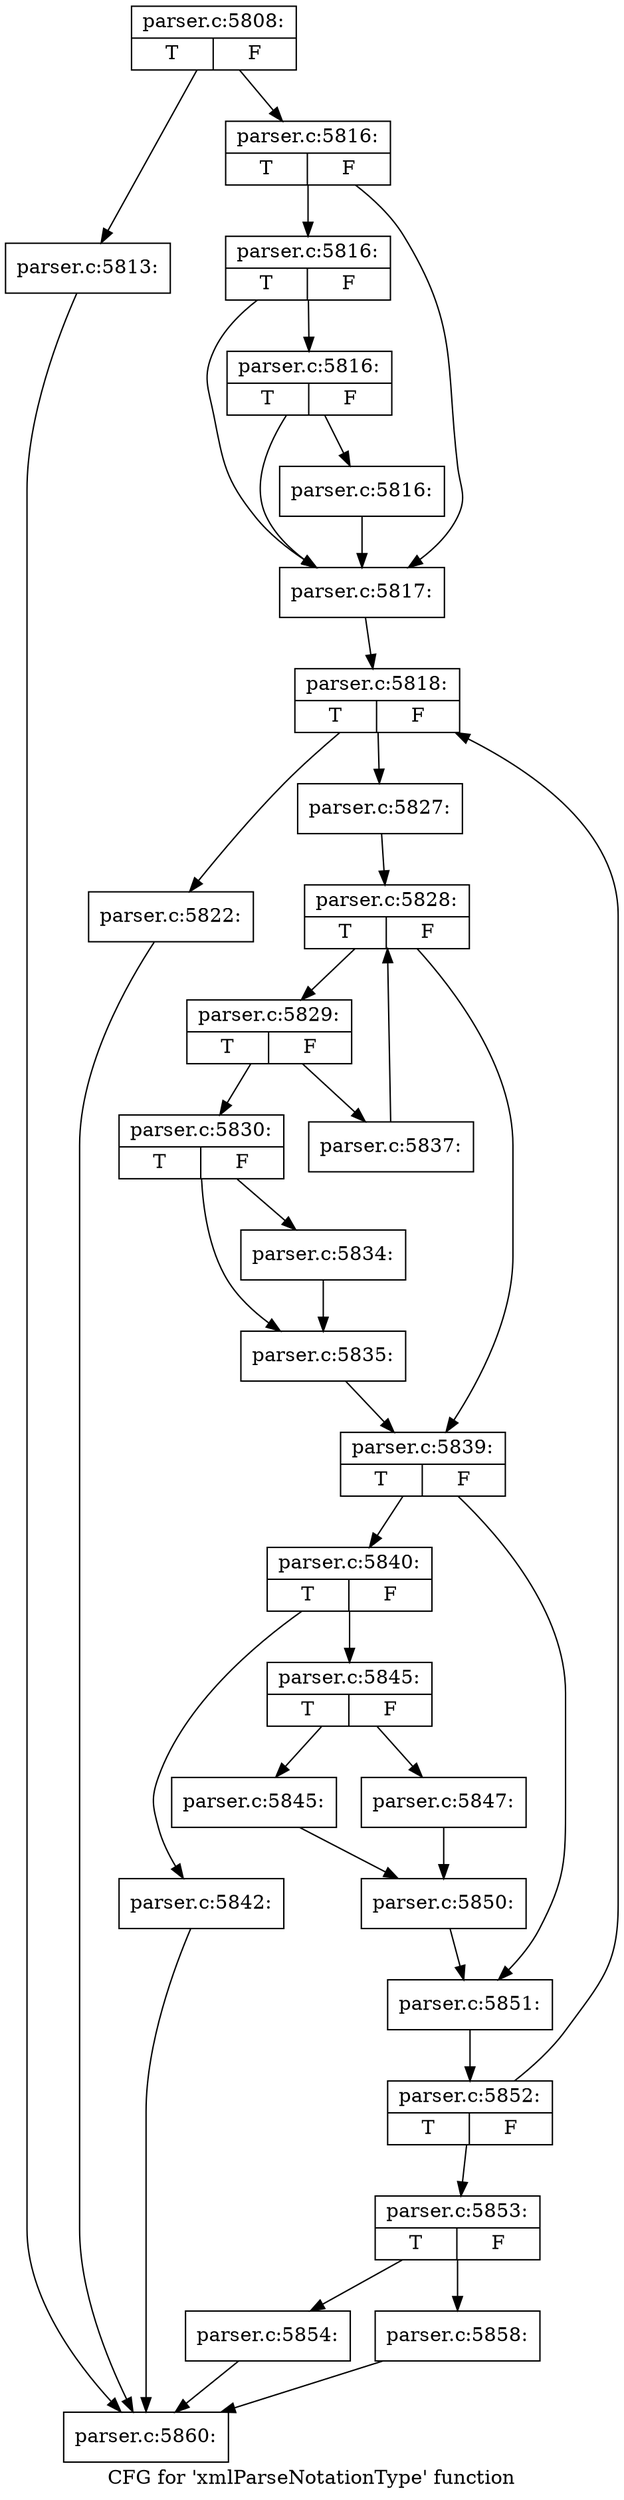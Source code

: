digraph "CFG for 'xmlParseNotationType' function" {
	label="CFG for 'xmlParseNotationType' function";

	Node0x5a81a60 [shape=record,label="{parser.c:5808:|{<s0>T|<s1>F}}"];
	Node0x5a81a60 -> Node0x5a82f10;
	Node0x5a81a60 -> Node0x5a82f60;
	Node0x5a82f10 [shape=record,label="{parser.c:5813:}"];
	Node0x5a82f10 -> Node0x5a81ce0;
	Node0x5a82f60 [shape=record,label="{parser.c:5816:|{<s0>T|<s1>F}}"];
	Node0x5a82f60 -> Node0x5a83a20;
	Node0x5a82f60 -> Node0x5a83950;
	Node0x5a83a20 [shape=record,label="{parser.c:5816:|{<s0>T|<s1>F}}"];
	Node0x5a83a20 -> Node0x5a839a0;
	Node0x5a83a20 -> Node0x5a83950;
	Node0x5a839a0 [shape=record,label="{parser.c:5816:|{<s0>T|<s1>F}}"];
	Node0x5a839a0 -> Node0x5a83900;
	Node0x5a839a0 -> Node0x5a83950;
	Node0x5a83900 [shape=record,label="{parser.c:5816:}"];
	Node0x5a83900 -> Node0x5a83950;
	Node0x5a83950 [shape=record,label="{parser.c:5817:}"];
	Node0x5a83950 -> Node0x5a84d20;
	Node0x5a84d20 [shape=record,label="{parser.c:5818:|{<s0>T|<s1>F}}"];
	Node0x5a84d20 -> Node0x5a85440;
	Node0x5a84d20 -> Node0x5a85490;
	Node0x5a85440 [shape=record,label="{parser.c:5822:}"];
	Node0x5a85440 -> Node0x5a81ce0;
	Node0x5a85490 [shape=record,label="{parser.c:5827:}"];
	Node0x5a85490 -> Node0x5a862e0;
	Node0x5a862e0 [shape=record,label="{parser.c:5828:|{<s0>T|<s1>F}}"];
	Node0x5a862e0 -> Node0x5a86a40;
	Node0x5a862e0 -> Node0x5a86610;
	Node0x5a86a40 [shape=record,label="{parser.c:5829:|{<s0>T|<s1>F}}"];
	Node0x5a86a40 -> Node0x5a86b20;
	Node0x5a86a40 -> Node0x5a86b70;
	Node0x5a86b20 [shape=record,label="{parser.c:5830:|{<s0>T|<s1>F}}"];
	Node0x5a86b20 -> Node0x5a873f0;
	Node0x5a86b20 -> Node0x5a873a0;
	Node0x5a873a0 [shape=record,label="{parser.c:5834:}"];
	Node0x5a873a0 -> Node0x5a873f0;
	Node0x5a873f0 [shape=record,label="{parser.c:5835:}"];
	Node0x5a873f0 -> Node0x5a86610;
	Node0x5a86b70 [shape=record,label="{parser.c:5837:}"];
	Node0x5a86b70 -> Node0x5a862e0;
	Node0x5a86610 [shape=record,label="{parser.c:5839:|{<s0>T|<s1>F}}"];
	Node0x5a86610 -> Node0x5a87910;
	Node0x5a86610 -> Node0x5a87c40;
	Node0x5a87910 [shape=record,label="{parser.c:5840:|{<s0>T|<s1>F}}"];
	Node0x5a87910 -> Node0x5a88ad0;
	Node0x5a87910 -> Node0x5a88d40;
	Node0x5a88ad0 [shape=record,label="{parser.c:5842:}"];
	Node0x5a88ad0 -> Node0x5a81ce0;
	Node0x5a88d40 [shape=record,label="{parser.c:5845:|{<s0>T|<s1>F}}"];
	Node0x5a88d40 -> Node0x5a890d0;
	Node0x5a88d40 -> Node0x5a89170;
	Node0x5a890d0 [shape=record,label="{parser.c:5845:}"];
	Node0x5a890d0 -> Node0x5a89120;
	Node0x5a89170 [shape=record,label="{parser.c:5847:}"];
	Node0x5a89170 -> Node0x5a89120;
	Node0x5a89120 [shape=record,label="{parser.c:5850:}"];
	Node0x5a89120 -> Node0x5a87c40;
	Node0x5a87c40 [shape=record,label="{parser.c:5851:}"];
	Node0x5a87c40 -> Node0x5a84cd0;
	Node0x5a84cd0 [shape=record,label="{parser.c:5852:|{<s0>T|<s1>F}}"];
	Node0x5a84cd0 -> Node0x5a84d20;
	Node0x5a84cd0 -> Node0x5a84c80;
	Node0x5a84c80 [shape=record,label="{parser.c:5853:|{<s0>T|<s1>F}}"];
	Node0x5a84c80 -> Node0x5a8a390;
	Node0x5a84c80 -> Node0x5a8a3e0;
	Node0x5a8a390 [shape=record,label="{parser.c:5854:}"];
	Node0x5a8a390 -> Node0x5a81ce0;
	Node0x5a8a3e0 [shape=record,label="{parser.c:5858:}"];
	Node0x5a8a3e0 -> Node0x5a81ce0;
	Node0x5a81ce0 [shape=record,label="{parser.c:5860:}"];
}
